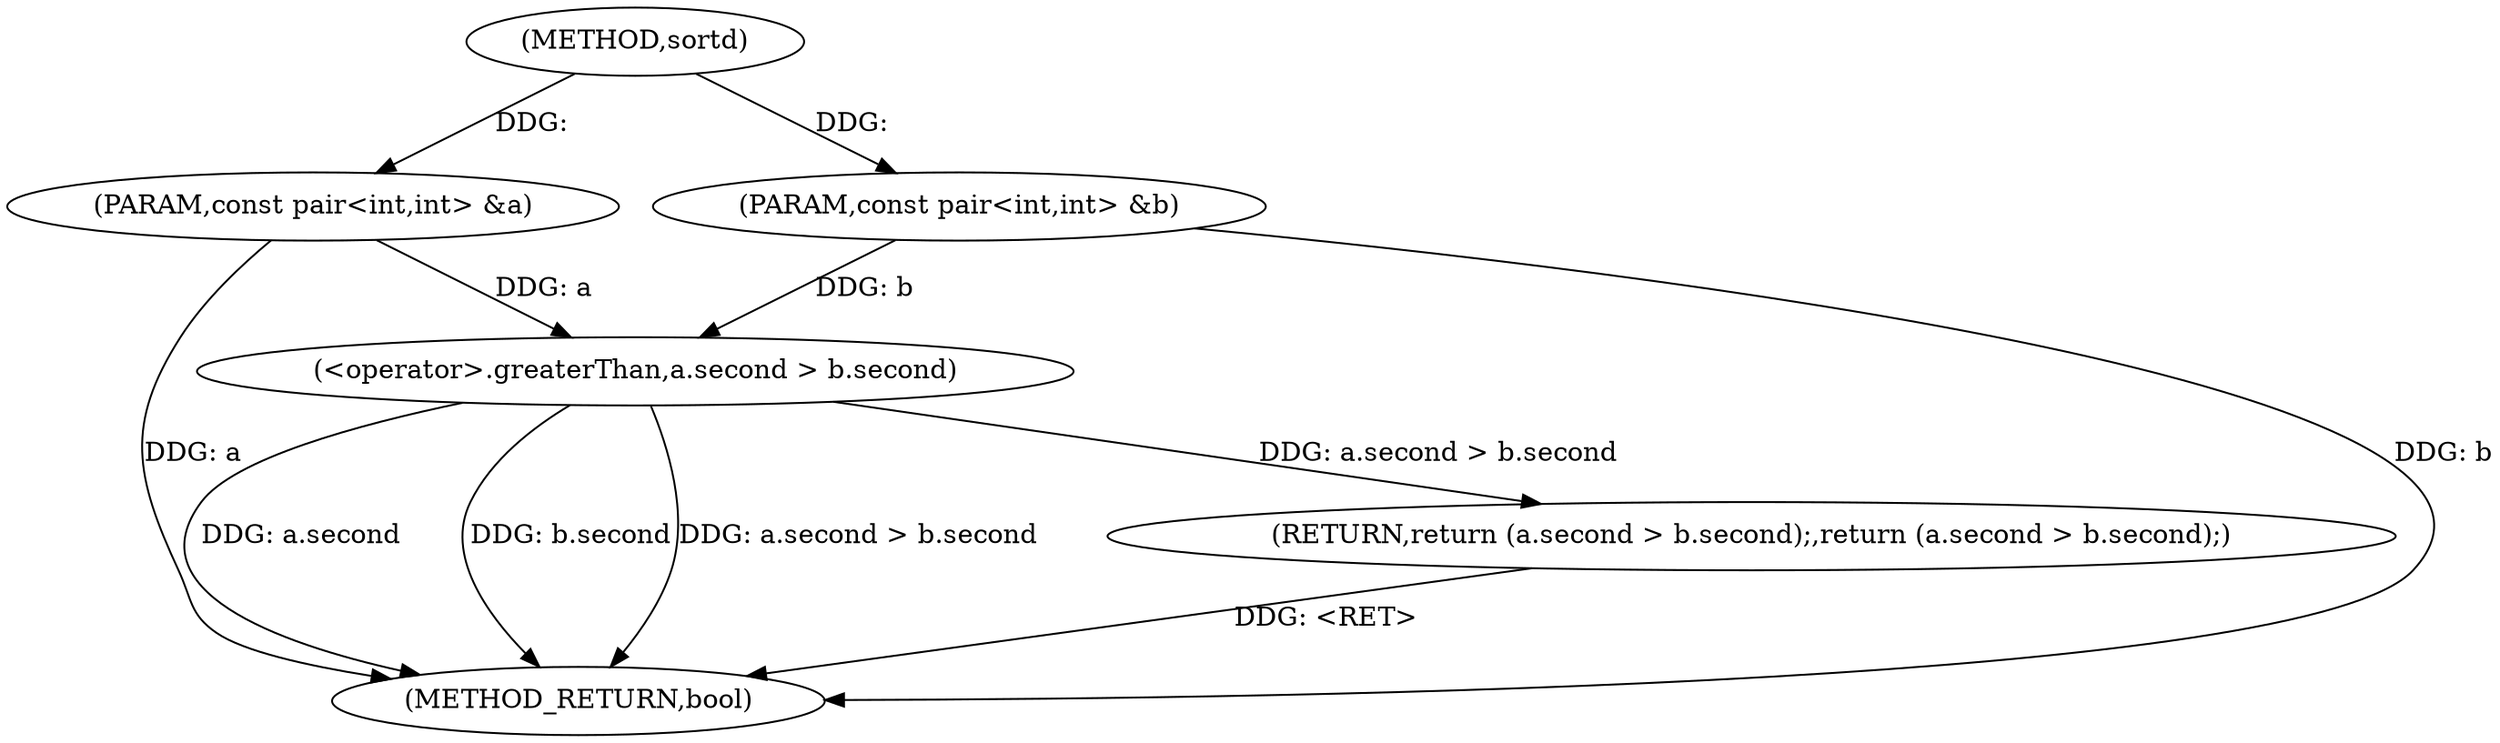 digraph "sortd" {  
"1000144" [label = "(METHOD,sortd)" ]
"1000156" [label = "(METHOD_RETURN,bool)" ]
"1000145" [label = "(PARAM,const pair<int,int> &a)" ]
"1000146" [label = "(PARAM,const pair<int,int> &b)" ]
"1000148" [label = "(RETURN,return (a.second > b.second);,return (a.second > b.second);)" ]
"1000149" [label = "(<operator>.greaterThan,a.second > b.second)" ]
  "1000145" -> "1000156"  [ label = "DDG: a"] 
  "1000146" -> "1000156"  [ label = "DDG: b"] 
  "1000149" -> "1000156"  [ label = "DDG: a.second"] 
  "1000149" -> "1000156"  [ label = "DDG: b.second"] 
  "1000149" -> "1000156"  [ label = "DDG: a.second > b.second"] 
  "1000148" -> "1000156"  [ label = "DDG: <RET>"] 
  "1000144" -> "1000145"  [ label = "DDG: "] 
  "1000144" -> "1000146"  [ label = "DDG: "] 
  "1000149" -> "1000148"  [ label = "DDG: a.second > b.second"] 
  "1000145" -> "1000149"  [ label = "DDG: a"] 
  "1000146" -> "1000149"  [ label = "DDG: b"] 
}
